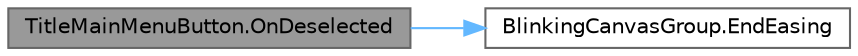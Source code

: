 digraph "TitleMainMenuButton.OnDeselected"
{
 // LATEX_PDF_SIZE
  bgcolor="transparent";
  edge [fontname=Helvetica,fontsize=10,labelfontname=Helvetica,labelfontsize=10];
  node [fontname=Helvetica,fontsize=10,shape=box,height=0.2,width=0.4];
  rankdir="LR";
  Node1 [id="Node000001",label="TitleMainMenuButton.OnDeselected",height=0.2,width=0.4,color="gray40", fillcolor="grey60", style="filled", fontcolor="black",tooltip=" "];
  Node1 -> Node2 [id="edge1_Node000001_Node000002",color="steelblue1",style="solid",tooltip=" "];
  Node2 [id="Node000002",label="BlinkingCanvasGroup.EndEasing",height=0.2,width=0.4,color="grey40", fillcolor="white", style="filled",URL="$class_blinking_canvas_group.html#a3449bddb6791ec7ca605b4fd65ed3c15",tooltip=" "];
}
